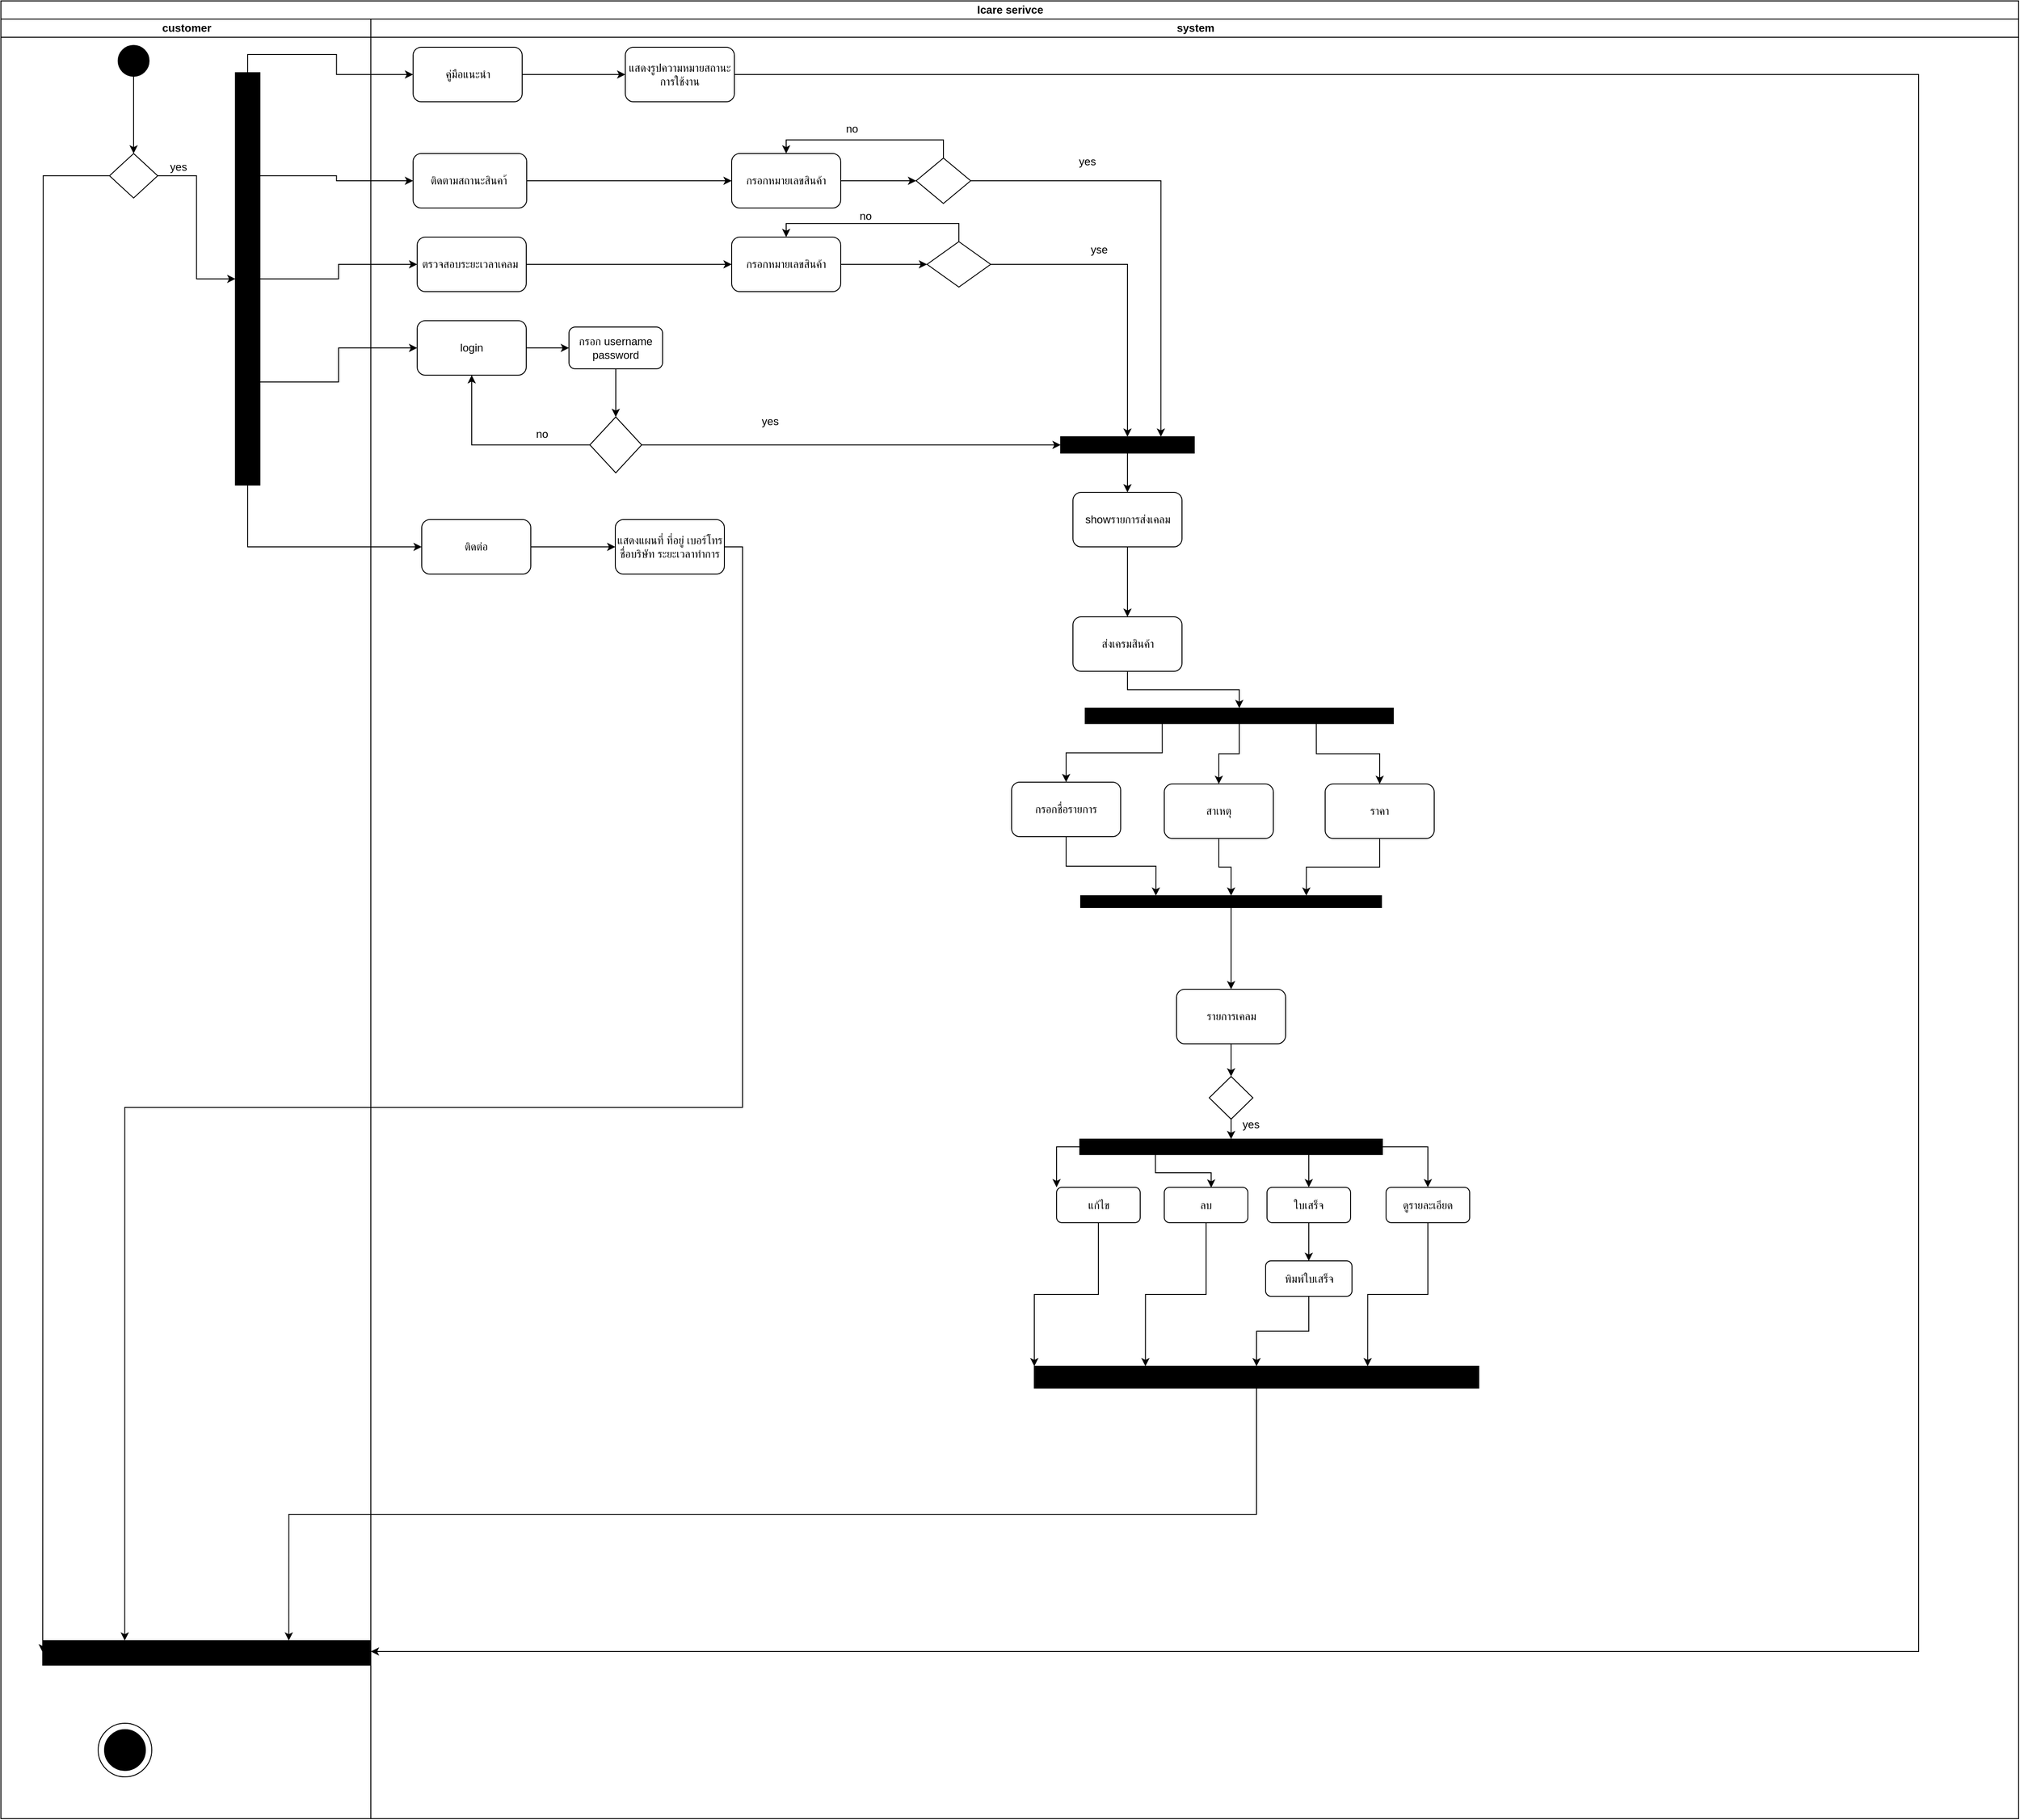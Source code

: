 <mxfile version="12.8.8" type="device"><diagram id="kdjvbtxIhY2X5eFiCD1n" name="Page-1"><mxGraphModel dx="2336" dy="1237" grid="0" gridSize="10" guides="1" tooltips="1" connect="1" arrows="1" fold="1" page="1" pageScale="1" pageWidth="3300" pageHeight="2339" math="0" shadow="0"><root><mxCell id="0"/><mxCell id="1" parent="0"/><mxCell id="ISZO_aIJHoBtqfHi2Uxa-1" value="Icare serivce" style="swimlane;html=1;childLayout=stackLayout;resizeParent=1;resizeParentMax=0;startSize=20;fillColor=none;" vertex="1" parent="1"><mxGeometry x="47" width="2220" height="2001" as="geometry"/></mxCell><mxCell id="ISZO_aIJHoBtqfHi2Uxa-2" value="customer" style="swimlane;html=1;startSize=20;fillColor=#ffffff;" vertex="1" parent="ISZO_aIJHoBtqfHi2Uxa-1"><mxGeometry y="20" width="407" height="1981" as="geometry"/></mxCell><mxCell id="ISZO_aIJHoBtqfHi2Uxa-19" style="edgeStyle=orthogonalEdgeStyle;rounded=0;orthogonalLoop=1;jettySize=auto;html=1;exitX=0.5;exitY=1;exitDx=0;exitDy=0;" edge="1" parent="ISZO_aIJHoBtqfHi2Uxa-2" source="ISZO_aIJHoBtqfHi2Uxa-6" target="ISZO_aIJHoBtqfHi2Uxa-8"><mxGeometry relative="1" as="geometry"/></mxCell><mxCell id="ISZO_aIJHoBtqfHi2Uxa-83" style="edgeStyle=orthogonalEdgeStyle;rounded=0;orthogonalLoop=1;jettySize=auto;html=1;exitX=1;exitY=0.5;exitDx=0;exitDy=0;" edge="1" parent="ISZO_aIJHoBtqfHi2Uxa-2" source="ISZO_aIJHoBtqfHi2Uxa-8" target="ISZO_aIJHoBtqfHi2Uxa-82"><mxGeometry relative="1" as="geometry"/></mxCell><mxCell id="ISZO_aIJHoBtqfHi2Uxa-21" value="" style="ellipse;whiteSpace=wrap;html=1;aspect=fixed;fillColor=#000000;gradientColor=none;" vertex="1" parent="ISZO_aIJHoBtqfHi2Uxa-2"><mxGeometry x="114" y="1883" width="45" height="45" as="geometry"/></mxCell><mxCell id="ISZO_aIJHoBtqfHi2Uxa-115" value="" style="ellipse;whiteSpace=wrap;html=1;aspect=fixed;fillColor=none;gradientColor=none;" vertex="1" parent="ISZO_aIJHoBtqfHi2Uxa-2"><mxGeometry x="107" y="1876" width="59" height="59" as="geometry"/></mxCell><mxCell id="ISZO_aIJHoBtqfHi2Uxa-134" value="" style="rounded=0;whiteSpace=wrap;html=1;fillColor=#000000;gradientColor=none;" vertex="1" parent="ISZO_aIJHoBtqfHi2Uxa-2"><mxGeometry x="46" y="1785" width="361" height="27" as="geometry"/></mxCell><mxCell id="ISZO_aIJHoBtqfHi2Uxa-135" style="edgeStyle=orthogonalEdgeStyle;rounded=0;orthogonalLoop=1;jettySize=auto;html=1;exitX=0;exitY=0.5;exitDx=0;exitDy=0;" edge="1" parent="ISZO_aIJHoBtqfHi2Uxa-2" source="ISZO_aIJHoBtqfHi2Uxa-8"><mxGeometry relative="1" as="geometry"><mxPoint x="46" y="1798" as="targetPoint"/></mxGeometry></mxCell><mxCell id="ISZO_aIJHoBtqfHi2Uxa-8" value="" style="rhombus;whiteSpace=wrap;html=1;fillColor=none;" vertex="1" parent="ISZO_aIJHoBtqfHi2Uxa-2"><mxGeometry x="119.5" y="148" width="53" height="49" as="geometry"/></mxCell><mxCell id="ISZO_aIJHoBtqfHi2Uxa-6" value="" style="ellipse;whiteSpace=wrap;html=1;aspect=fixed;fillColor=#000000;" vertex="1" parent="ISZO_aIJHoBtqfHi2Uxa-2"><mxGeometry x="129" y="29" width="34" height="34" as="geometry"/></mxCell><mxCell id="ISZO_aIJHoBtqfHi2Uxa-93" value="yes" style="text;html=1;align=center;verticalAlign=middle;resizable=0;points=[];autosize=1;" vertex="1" parent="ISZO_aIJHoBtqfHi2Uxa-2"><mxGeometry x="180" y="154" width="29" height="17" as="geometry"/></mxCell><mxCell id="ISZO_aIJHoBtqfHi2Uxa-82" value="" style="rounded=0;whiteSpace=wrap;html=1;fillColor=#000000;" vertex="1" parent="ISZO_aIJHoBtqfHi2Uxa-2"><mxGeometry x="258" y="59" width="27" height="454" as="geometry"/></mxCell><mxCell id="ISZO_aIJHoBtqfHi2Uxa-88" style="edgeStyle=orthogonalEdgeStyle;rounded=0;orthogonalLoop=1;jettySize=auto;html=1;exitX=0.5;exitY=0;exitDx=0;exitDy=0;entryX=0;entryY=0.5;entryDx=0;entryDy=0;" edge="1" parent="ISZO_aIJHoBtqfHi2Uxa-1" source="ISZO_aIJHoBtqfHi2Uxa-82" target="ISZO_aIJHoBtqfHi2Uxa-14"><mxGeometry relative="1" as="geometry"/></mxCell><mxCell id="ISZO_aIJHoBtqfHi2Uxa-89" style="edgeStyle=orthogonalEdgeStyle;rounded=0;orthogonalLoop=1;jettySize=auto;html=1;exitX=1;exitY=0.25;exitDx=0;exitDy=0;entryX=0;entryY=0.5;entryDx=0;entryDy=0;" edge="1" parent="ISZO_aIJHoBtqfHi2Uxa-1" source="ISZO_aIJHoBtqfHi2Uxa-82" target="ISZO_aIJHoBtqfHi2Uxa-12"><mxGeometry relative="1" as="geometry"/></mxCell><mxCell id="ISZO_aIJHoBtqfHi2Uxa-90" style="edgeStyle=orthogonalEdgeStyle;rounded=0;orthogonalLoop=1;jettySize=auto;html=1;exitX=1;exitY=0.5;exitDx=0;exitDy=0;entryX=0;entryY=0.5;entryDx=0;entryDy=0;" edge="1" parent="ISZO_aIJHoBtqfHi2Uxa-1" source="ISZO_aIJHoBtqfHi2Uxa-82" target="ISZO_aIJHoBtqfHi2Uxa-13"><mxGeometry relative="1" as="geometry"/></mxCell><mxCell id="ISZO_aIJHoBtqfHi2Uxa-91" style="edgeStyle=orthogonalEdgeStyle;rounded=0;orthogonalLoop=1;jettySize=auto;html=1;exitX=1;exitY=0.75;exitDx=0;exitDy=0;entryX=0;entryY=0.5;entryDx=0;entryDy=0;" edge="1" parent="ISZO_aIJHoBtqfHi2Uxa-1" source="ISZO_aIJHoBtqfHi2Uxa-82" target="ISZO_aIJHoBtqfHi2Uxa-9"><mxGeometry relative="1" as="geometry"/></mxCell><mxCell id="ISZO_aIJHoBtqfHi2Uxa-92" style="edgeStyle=orthogonalEdgeStyle;rounded=0;orthogonalLoop=1;jettySize=auto;html=1;exitX=0.5;exitY=1;exitDx=0;exitDy=0;entryX=0;entryY=0.5;entryDx=0;entryDy=0;" edge="1" parent="ISZO_aIJHoBtqfHi2Uxa-1" source="ISZO_aIJHoBtqfHi2Uxa-82" target="ISZO_aIJHoBtqfHi2Uxa-80"><mxGeometry relative="1" as="geometry"/></mxCell><mxCell id="ISZO_aIJHoBtqfHi2Uxa-3" value="system" style="swimlane;html=1;startSize=20;fillColor=none;" vertex="1" parent="ISZO_aIJHoBtqfHi2Uxa-1"><mxGeometry x="407" y="20" width="1813" height="1981" as="geometry"/></mxCell><mxCell id="ISZO_aIJHoBtqfHi2Uxa-29" style="edgeStyle=orthogonalEdgeStyle;rounded=0;orthogonalLoop=1;jettySize=auto;html=1;exitX=1;exitY=0.5;exitDx=0;exitDy=0;entryX=0;entryY=0.5;entryDx=0;entryDy=0;" edge="1" parent="ISZO_aIJHoBtqfHi2Uxa-3" source="ISZO_aIJHoBtqfHi2Uxa-9" target="ISZO_aIJHoBtqfHi2Uxa-7"><mxGeometry relative="1" as="geometry"/></mxCell><mxCell id="ISZO_aIJHoBtqfHi2Uxa-47" style="edgeStyle=orthogonalEdgeStyle;rounded=0;orthogonalLoop=1;jettySize=auto;html=1;exitX=1;exitY=0.5;exitDx=0;exitDy=0;entryX=0;entryY=0.5;entryDx=0;entryDy=0;" edge="1" parent="ISZO_aIJHoBtqfHi2Uxa-3" source="ISZO_aIJHoBtqfHi2Uxa-14" target="ISZO_aIJHoBtqfHi2Uxa-46"><mxGeometry relative="1" as="geometry"/></mxCell><mxCell id="ISZO_aIJHoBtqfHi2Uxa-14" value="คู่มือแนะนำ" style="rounded=1;whiteSpace=wrap;html=1;fillColor=none;" vertex="1" parent="ISZO_aIJHoBtqfHi2Uxa-3"><mxGeometry x="46.5" y="31" width="120" height="60" as="geometry"/></mxCell><mxCell id="ISZO_aIJHoBtqfHi2Uxa-38" style="edgeStyle=orthogonalEdgeStyle;rounded=0;orthogonalLoop=1;jettySize=auto;html=1;exitX=1;exitY=0.5;exitDx=0;exitDy=0;entryX=0;entryY=0.5;entryDx=0;entryDy=0;" edge="1" parent="ISZO_aIJHoBtqfHi2Uxa-3" source="ISZO_aIJHoBtqfHi2Uxa-12" target="ISZO_aIJHoBtqfHi2Uxa-37"><mxGeometry relative="1" as="geometry"/></mxCell><mxCell id="ISZO_aIJHoBtqfHi2Uxa-12" value="ติดตามสถานะสินคา้&amp;nbsp;" style="rounded=1;whiteSpace=wrap;html=1;fillColor=none;" vertex="1" parent="ISZO_aIJHoBtqfHi2Uxa-3"><mxGeometry x="46.5" y="148" width="125" height="60" as="geometry"/></mxCell><mxCell id="ISZO_aIJHoBtqfHi2Uxa-9" value="login" style="rounded=1;whiteSpace=wrap;html=1;fillColor=none;" vertex="1" parent="ISZO_aIJHoBtqfHi2Uxa-3"><mxGeometry x="51" y="332" width="120" height="60" as="geometry"/></mxCell><mxCell id="ISZO_aIJHoBtqfHi2Uxa-51" style="edgeStyle=orthogonalEdgeStyle;rounded=0;orthogonalLoop=1;jettySize=auto;html=1;exitX=1;exitY=0.5;exitDx=0;exitDy=0;" edge="1" parent="ISZO_aIJHoBtqfHi2Uxa-3" source="ISZO_aIJHoBtqfHi2Uxa-13" target="ISZO_aIJHoBtqfHi2Uxa-50"><mxGeometry relative="1" as="geometry"/></mxCell><mxCell id="ISZO_aIJHoBtqfHi2Uxa-13" value="ตรวจสอบระยะเวลาเคลม&amp;nbsp;" style="rounded=1;whiteSpace=wrap;html=1;fillColor=none;" vertex="1" parent="ISZO_aIJHoBtqfHi2Uxa-3"><mxGeometry x="51" y="240" width="120" height="60" as="geometry"/></mxCell><mxCell id="ISZO_aIJHoBtqfHi2Uxa-30" style="edgeStyle=orthogonalEdgeStyle;rounded=0;orthogonalLoop=1;jettySize=auto;html=1;exitX=0.5;exitY=1;exitDx=0;exitDy=0;" edge="1" parent="ISZO_aIJHoBtqfHi2Uxa-3" source="ISZO_aIJHoBtqfHi2Uxa-7" target="ISZO_aIJHoBtqfHi2Uxa-10"><mxGeometry relative="1" as="geometry"/></mxCell><mxCell id="ISZO_aIJHoBtqfHi2Uxa-34" value="no" style="text;html=1;align=center;verticalAlign=middle;resizable=0;points=[];autosize=1;" vertex="1" parent="ISZO_aIJHoBtqfHi2Uxa-3"><mxGeometry x="176" y="448" width="23" height="18" as="geometry"/></mxCell><mxCell id="ISZO_aIJHoBtqfHi2Uxa-7" value="กรอก username&lt;br&gt;password" style="rounded=1;whiteSpace=wrap;html=1;fillColor=none;" vertex="1" parent="ISZO_aIJHoBtqfHi2Uxa-3"><mxGeometry x="218" y="339" width="103" height="46" as="geometry"/></mxCell><mxCell id="ISZO_aIJHoBtqfHi2Uxa-31" style="edgeStyle=orthogonalEdgeStyle;rounded=0;orthogonalLoop=1;jettySize=auto;html=1;exitX=0;exitY=0.5;exitDx=0;exitDy=0;entryX=0.5;entryY=1;entryDx=0;entryDy=0;" edge="1" parent="ISZO_aIJHoBtqfHi2Uxa-3" source="ISZO_aIJHoBtqfHi2Uxa-10" target="ISZO_aIJHoBtqfHi2Uxa-9"><mxGeometry relative="1" as="geometry"/></mxCell><mxCell id="ISZO_aIJHoBtqfHi2Uxa-73" style="edgeStyle=orthogonalEdgeStyle;rounded=0;orthogonalLoop=1;jettySize=auto;html=1;exitX=1;exitY=0.5;exitDx=0;exitDy=0;" edge="1" parent="ISZO_aIJHoBtqfHi2Uxa-3" source="ISZO_aIJHoBtqfHi2Uxa-10" target="ISZO_aIJHoBtqfHi2Uxa-71"><mxGeometry relative="1" as="geometry"/></mxCell><mxCell id="ISZO_aIJHoBtqfHi2Uxa-10" value="" style="rhombus;whiteSpace=wrap;html=1;fillColor=none;" vertex="1" parent="ISZO_aIJHoBtqfHi2Uxa-3"><mxGeometry x="241" y="438" width="57" height="61.5" as="geometry"/></mxCell><mxCell id="ISZO_aIJHoBtqfHi2Uxa-46" value="แสดงรูปความหมายสถานะการใช้งาน" style="rounded=1;whiteSpace=wrap;html=1;fillColor=none;" vertex="1" parent="ISZO_aIJHoBtqfHi2Uxa-3"><mxGeometry x="280" y="31" width="120" height="60" as="geometry"/></mxCell><mxCell id="ISZO_aIJHoBtqfHi2Uxa-52" style="edgeStyle=orthogonalEdgeStyle;rounded=0;orthogonalLoop=1;jettySize=auto;html=1;exitX=1;exitY=0.5;exitDx=0;exitDy=0;entryX=0;entryY=0.5;entryDx=0;entryDy=0;" edge="1" parent="ISZO_aIJHoBtqfHi2Uxa-3" source="ISZO_aIJHoBtqfHi2Uxa-37" target="ISZO_aIJHoBtqfHi2Uxa-39"><mxGeometry relative="1" as="geometry"/></mxCell><mxCell id="ISZO_aIJHoBtqfHi2Uxa-66" style="edgeStyle=orthogonalEdgeStyle;rounded=0;orthogonalLoop=1;jettySize=auto;html=1;exitX=1;exitY=0.5;exitDx=0;exitDy=0;entryX=0;entryY=0.5;entryDx=0;entryDy=0;" edge="1" parent="ISZO_aIJHoBtqfHi2Uxa-3" source="ISZO_aIJHoBtqfHi2Uxa-50" target="ISZO_aIJHoBtqfHi2Uxa-58"><mxGeometry relative="1" as="geometry"/></mxCell><mxCell id="ISZO_aIJHoBtqfHi2Uxa-94" value="แสดงแผนที่ ที่อยู่ เบอร์โทร ชื่อบริษัท ระยะเวลาทำการ" style="rounded=1;whiteSpace=wrap;html=1;fillColor=none;" vertex="1" parent="ISZO_aIJHoBtqfHi2Uxa-3"><mxGeometry x="269" y="551" width="120" height="60" as="geometry"/></mxCell><mxCell id="ISZO_aIJHoBtqfHi2Uxa-36" value="yes" style="text;html=1;align=center;verticalAlign=middle;resizable=0;points=[];autosize=1;" vertex="1" parent="ISZO_aIJHoBtqfHi2Uxa-3"><mxGeometry x="424" y="434" width="29" height="18" as="geometry"/></mxCell><mxCell id="ISZO_aIJHoBtqfHi2Uxa-50" value="กรอกหมายเลขสินค้า" style="rounded=1;whiteSpace=wrap;html=1;fillColor=none;" vertex="1" parent="ISZO_aIJHoBtqfHi2Uxa-3"><mxGeometry x="397" y="240" width="120" height="60" as="geometry"/></mxCell><mxCell id="ISZO_aIJHoBtqfHi2Uxa-37" value="กรอกหมายเลขสินค้า" style="rounded=1;whiteSpace=wrap;html=1;fillColor=none;" vertex="1" parent="ISZO_aIJHoBtqfHi2Uxa-3"><mxGeometry x="397" y="148" width="120" height="60" as="geometry"/></mxCell><mxCell id="ISZO_aIJHoBtqfHi2Uxa-42" style="edgeStyle=orthogonalEdgeStyle;rounded=0;orthogonalLoop=1;jettySize=auto;html=1;exitX=1;exitY=0.5;exitDx=0;exitDy=0;entryX=0.75;entryY=0;entryDx=0;entryDy=0;" edge="1" parent="ISZO_aIJHoBtqfHi2Uxa-3" source="ISZO_aIJHoBtqfHi2Uxa-39" target="ISZO_aIJHoBtqfHi2Uxa-71"><mxGeometry relative="1" as="geometry"><mxPoint x="916.0" y="178" as="targetPoint"/></mxGeometry></mxCell><mxCell id="ISZO_aIJHoBtqfHi2Uxa-53" style="edgeStyle=orthogonalEdgeStyle;rounded=0;orthogonalLoop=1;jettySize=auto;html=1;exitX=0.5;exitY=0;exitDx=0;exitDy=0;entryX=0.5;entryY=0;entryDx=0;entryDy=0;" edge="1" parent="ISZO_aIJHoBtqfHi2Uxa-3" source="ISZO_aIJHoBtqfHi2Uxa-39" target="ISZO_aIJHoBtqfHi2Uxa-37"><mxGeometry relative="1" as="geometry"/></mxCell><mxCell id="ISZO_aIJHoBtqfHi2Uxa-45" value="no" style="text;html=1;align=center;verticalAlign=middle;resizable=0;points=[];autosize=1;" vertex="1" parent="ISZO_aIJHoBtqfHi2Uxa-3"><mxGeometry x="517" y="112" width="23" height="18" as="geometry"/></mxCell><mxCell id="ISZO_aIJHoBtqfHi2Uxa-39" value="" style="rhombus;whiteSpace=wrap;html=1;fillColor=none;" vertex="1" parent="ISZO_aIJHoBtqfHi2Uxa-3"><mxGeometry x="600" y="153" width="60" height="50" as="geometry"/></mxCell><mxCell id="ISZO_aIJHoBtqfHi2Uxa-57" value="no" style="text;html=1;align=center;verticalAlign=middle;resizable=0;points=[];autosize=1;" vertex="1" parent="ISZO_aIJHoBtqfHi2Uxa-3"><mxGeometry x="532" y="208" width="23" height="18" as="geometry"/></mxCell><mxCell id="ISZO_aIJHoBtqfHi2Uxa-67" style="edgeStyle=orthogonalEdgeStyle;rounded=0;orthogonalLoop=1;jettySize=auto;html=1;exitX=0.5;exitY=0;exitDx=0;exitDy=0;entryX=0.5;entryY=0;entryDx=0;entryDy=0;" edge="1" parent="ISZO_aIJHoBtqfHi2Uxa-3" source="ISZO_aIJHoBtqfHi2Uxa-58" target="ISZO_aIJHoBtqfHi2Uxa-50"><mxGeometry relative="1" as="geometry"/></mxCell><mxCell id="ISZO_aIJHoBtqfHi2Uxa-74" style="edgeStyle=orthogonalEdgeStyle;rounded=0;orthogonalLoop=1;jettySize=auto;html=1;exitX=1;exitY=0.5;exitDx=0;exitDy=0;" edge="1" parent="ISZO_aIJHoBtqfHi2Uxa-3" source="ISZO_aIJHoBtqfHi2Uxa-58" target="ISZO_aIJHoBtqfHi2Uxa-71"><mxGeometry relative="1" as="geometry"/></mxCell><mxCell id="ISZO_aIJHoBtqfHi2Uxa-58" value="" style="rhombus;whiteSpace=wrap;html=1;fillColor=none;" vertex="1" parent="ISZO_aIJHoBtqfHi2Uxa-3"><mxGeometry x="612" y="245" width="70" height="50" as="geometry"/></mxCell><mxCell id="ISZO_aIJHoBtqfHi2Uxa-109" style="edgeStyle=orthogonalEdgeStyle;rounded=0;orthogonalLoop=1;jettySize=auto;html=1;exitX=0.5;exitY=1;exitDx=0;exitDy=0;entryX=0.25;entryY=0;entryDx=0;entryDy=0;" edge="1" parent="ISZO_aIJHoBtqfHi2Uxa-3" source="ISZO_aIJHoBtqfHi2Uxa-98" target="ISZO_aIJHoBtqfHi2Uxa-108"><mxGeometry relative="1" as="geometry"/></mxCell><mxCell id="ISZO_aIJHoBtqfHi2Uxa-98" value="กรอกชื่อรายการ" style="rounded=1;whiteSpace=wrap;html=1;fillColor=none;" vertex="1" parent="ISZO_aIJHoBtqfHi2Uxa-3"><mxGeometry x="705" y="840" width="120" height="60" as="geometry"/></mxCell><mxCell id="ISZO_aIJHoBtqfHi2Uxa-43" value="yes" style="text;html=1;align=center;verticalAlign=middle;resizable=0;points=[];autosize=1;" vertex="1" parent="ISZO_aIJHoBtqfHi2Uxa-3"><mxGeometry x="773" y="148" width="29" height="18" as="geometry"/></mxCell><mxCell id="ISZO_aIJHoBtqfHi2Uxa-68" value="yse" style="text;html=1;align=center;verticalAlign=middle;resizable=0;points=[];autosize=1;" vertex="1" parent="ISZO_aIJHoBtqfHi2Uxa-3"><mxGeometry x="786" y="245" width="29" height="17" as="geometry"/></mxCell><mxCell id="ISZO_aIJHoBtqfHi2Uxa-75" style="edgeStyle=orthogonalEdgeStyle;rounded=0;orthogonalLoop=1;jettySize=auto;html=1;exitX=0.5;exitY=1;exitDx=0;exitDy=0;entryX=0.5;entryY=0;entryDx=0;entryDy=0;" edge="1" parent="ISZO_aIJHoBtqfHi2Uxa-3" source="ISZO_aIJHoBtqfHi2Uxa-71" target="ISZO_aIJHoBtqfHi2Uxa-32"><mxGeometry relative="1" as="geometry"/></mxCell><mxCell id="ISZO_aIJHoBtqfHi2Uxa-139" style="edgeStyle=orthogonalEdgeStyle;rounded=0;orthogonalLoop=1;jettySize=auto;html=1;exitX=0.5;exitY=1;exitDx=0;exitDy=0;entryX=0;entryY=0;entryDx=0;entryDy=0;" edge="1" parent="ISZO_aIJHoBtqfHi2Uxa-3" source="ISZO_aIJHoBtqfHi2Uxa-119" target="ISZO_aIJHoBtqfHi2Uxa-138"><mxGeometry relative="1" as="geometry"/></mxCell><mxCell id="ISZO_aIJHoBtqfHi2Uxa-119" value="แก้ไข" style="rounded=1;whiteSpace=wrap;html=1;fillColor=none;gradientColor=none;" vertex="1" parent="ISZO_aIJHoBtqfHi2Uxa-3"><mxGeometry x="754.5" y="1286" width="92" height="39" as="geometry"/></mxCell><mxCell id="ISZO_aIJHoBtqfHi2Uxa-96" value="ส่งเครมสินค้า" style="rounded=1;whiteSpace=wrap;html=1;fillColor=none;" vertex="1" parent="ISZO_aIJHoBtqfHi2Uxa-3"><mxGeometry x="772.5" y="658" width="120" height="60" as="geometry"/></mxCell><mxCell id="ISZO_aIJHoBtqfHi2Uxa-71" value="" style="rounded=0;whiteSpace=wrap;html=1;fillColor=#000000;" vertex="1" parent="ISZO_aIJHoBtqfHi2Uxa-3"><mxGeometry x="759" y="459.75" width="147" height="18" as="geometry"/></mxCell><mxCell id="ISZO_aIJHoBtqfHi2Uxa-77" style="edgeStyle=orthogonalEdgeStyle;rounded=0;orthogonalLoop=1;jettySize=auto;html=1;exitX=0.5;exitY=1;exitDx=0;exitDy=0;" edge="1" parent="ISZO_aIJHoBtqfHi2Uxa-3" source="ISZO_aIJHoBtqfHi2Uxa-32" target="ISZO_aIJHoBtqfHi2Uxa-96"><mxGeometry relative="1" as="geometry"><mxPoint x="833" y="651" as="targetPoint"/></mxGeometry></mxCell><mxCell id="ISZO_aIJHoBtqfHi2Uxa-32" value="showรายการส่งเคลม" style="rounded=1;whiteSpace=wrap;html=1;fillColor=none;" vertex="1" parent="ISZO_aIJHoBtqfHi2Uxa-3"><mxGeometry x="772.5" y="521" width="120" height="60" as="geometry"/></mxCell><mxCell id="ISZO_aIJHoBtqfHi2Uxa-95" style="edgeStyle=orthogonalEdgeStyle;rounded=0;orthogonalLoop=1;jettySize=auto;html=1;exitX=1;exitY=0.5;exitDx=0;exitDy=0;entryX=0;entryY=0.5;entryDx=0;entryDy=0;" edge="1" parent="ISZO_aIJHoBtqfHi2Uxa-3" source="ISZO_aIJHoBtqfHi2Uxa-80" target="ISZO_aIJHoBtqfHi2Uxa-94"><mxGeometry relative="1" as="geometry"/></mxCell><mxCell id="ISZO_aIJHoBtqfHi2Uxa-80" value="ติดต่อ" style="rounded=1;whiteSpace=wrap;html=1;fillColor=none;" vertex="1" parent="ISZO_aIJHoBtqfHi2Uxa-3"><mxGeometry x="56" y="551" width="120" height="60" as="geometry"/></mxCell><mxCell id="ISZO_aIJHoBtqfHi2Uxa-101" style="edgeStyle=orthogonalEdgeStyle;rounded=0;orthogonalLoop=1;jettySize=auto;html=1;exitX=0.5;exitY=1;exitDx=0;exitDy=0;entryX=0.5;entryY=0;entryDx=0;entryDy=0;" edge="1" parent="ISZO_aIJHoBtqfHi2Uxa-3" source="ISZO_aIJHoBtqfHi2Uxa-96" target="ISZO_aIJHoBtqfHi2Uxa-100"><mxGeometry relative="1" as="geometry"/></mxCell><mxCell id="ISZO_aIJHoBtqfHi2Uxa-102" style="edgeStyle=orthogonalEdgeStyle;rounded=0;orthogonalLoop=1;jettySize=auto;html=1;exitX=0.25;exitY=1;exitDx=0;exitDy=0;" edge="1" parent="ISZO_aIJHoBtqfHi2Uxa-3" source="ISZO_aIJHoBtqfHi2Uxa-100" target="ISZO_aIJHoBtqfHi2Uxa-98"><mxGeometry relative="1" as="geometry"/></mxCell><mxCell id="ISZO_aIJHoBtqfHi2Uxa-103" style="edgeStyle=orthogonalEdgeStyle;rounded=0;orthogonalLoop=1;jettySize=auto;html=1;" edge="1" parent="ISZO_aIJHoBtqfHi2Uxa-3" source="ISZO_aIJHoBtqfHi2Uxa-100" target="ISZO_aIJHoBtqfHi2Uxa-97"><mxGeometry relative="1" as="geometry"/></mxCell><mxCell id="ISZO_aIJHoBtqfHi2Uxa-104" style="edgeStyle=orthogonalEdgeStyle;rounded=0;orthogonalLoop=1;jettySize=auto;html=1;exitX=0.75;exitY=1;exitDx=0;exitDy=0;" edge="1" parent="ISZO_aIJHoBtqfHi2Uxa-3" source="ISZO_aIJHoBtqfHi2Uxa-100" target="ISZO_aIJHoBtqfHi2Uxa-99"><mxGeometry relative="1" as="geometry"/></mxCell><mxCell id="ISZO_aIJHoBtqfHi2Uxa-110" style="edgeStyle=orthogonalEdgeStyle;rounded=0;orthogonalLoop=1;jettySize=auto;html=1;exitX=0.5;exitY=1;exitDx=0;exitDy=0;entryX=0.5;entryY=0;entryDx=0;entryDy=0;" edge="1" parent="ISZO_aIJHoBtqfHi2Uxa-3" source="ISZO_aIJHoBtqfHi2Uxa-97" target="ISZO_aIJHoBtqfHi2Uxa-108"><mxGeometry relative="1" as="geometry"/></mxCell><mxCell id="ISZO_aIJHoBtqfHi2Uxa-140" style="edgeStyle=orthogonalEdgeStyle;rounded=0;orthogonalLoop=1;jettySize=auto;html=1;exitX=0.5;exitY=1;exitDx=0;exitDy=0;entryX=0.25;entryY=0;entryDx=0;entryDy=0;" edge="1" parent="ISZO_aIJHoBtqfHi2Uxa-3" source="ISZO_aIJHoBtqfHi2Uxa-120" target="ISZO_aIJHoBtqfHi2Uxa-138"><mxGeometry relative="1" as="geometry"/></mxCell><mxCell id="ISZO_aIJHoBtqfHi2Uxa-120" value="ลบ" style="rounded=1;whiteSpace=wrap;html=1;fillColor=none;gradientColor=none;" vertex="1" parent="ISZO_aIJHoBtqfHi2Uxa-3"><mxGeometry x="873" y="1286" width="92" height="39" as="geometry"/></mxCell><mxCell id="ISZO_aIJHoBtqfHi2Uxa-97" value="สาเหตุ" style="rounded=1;whiteSpace=wrap;html=1;fillColor=none;" vertex="1" parent="ISZO_aIJHoBtqfHi2Uxa-3"><mxGeometry x="873" y="842" width="120" height="60" as="geometry"/></mxCell><mxCell id="ISZO_aIJHoBtqfHi2Uxa-127" style="edgeStyle=orthogonalEdgeStyle;rounded=0;orthogonalLoop=1;jettySize=auto;html=1;exitX=0;exitY=0.5;exitDx=0;exitDy=0;entryX=0;entryY=0;entryDx=0;entryDy=0;" edge="1" parent="ISZO_aIJHoBtqfHi2Uxa-3" source="ISZO_aIJHoBtqfHi2Uxa-123" target="ISZO_aIJHoBtqfHi2Uxa-119"><mxGeometry relative="1" as="geometry"/></mxCell><mxCell id="ISZO_aIJHoBtqfHi2Uxa-128" style="edgeStyle=orthogonalEdgeStyle;rounded=0;orthogonalLoop=1;jettySize=auto;html=1;exitX=1;exitY=0.5;exitDx=0;exitDy=0;" edge="1" parent="ISZO_aIJHoBtqfHi2Uxa-3" source="ISZO_aIJHoBtqfHi2Uxa-123" target="ISZO_aIJHoBtqfHi2Uxa-122"><mxGeometry relative="1" as="geometry"/></mxCell><mxCell id="ISZO_aIJHoBtqfHi2Uxa-129" style="edgeStyle=orthogonalEdgeStyle;rounded=0;orthogonalLoop=1;jettySize=auto;html=1;exitX=0.25;exitY=1;exitDx=0;exitDy=0;entryX=0.561;entryY=0.01;entryDx=0;entryDy=0;entryPerimeter=0;" edge="1" parent="ISZO_aIJHoBtqfHi2Uxa-3" source="ISZO_aIJHoBtqfHi2Uxa-123" target="ISZO_aIJHoBtqfHi2Uxa-120"><mxGeometry relative="1" as="geometry"/></mxCell><mxCell id="ISZO_aIJHoBtqfHi2Uxa-130" style="edgeStyle=orthogonalEdgeStyle;rounded=0;orthogonalLoop=1;jettySize=auto;html=1;exitX=0.75;exitY=1;exitDx=0;exitDy=0;entryX=0.5;entryY=0;entryDx=0;entryDy=0;" edge="1" parent="ISZO_aIJHoBtqfHi2Uxa-3" source="ISZO_aIJHoBtqfHi2Uxa-123" target="ISZO_aIJHoBtqfHi2Uxa-121"><mxGeometry relative="1" as="geometry"/></mxCell><mxCell id="ISZO_aIJHoBtqfHi2Uxa-123" value="" style="rounded=0;whiteSpace=wrap;html=1;fillColor=#000000;gradientColor=none;" vertex="1" parent="ISZO_aIJHoBtqfHi2Uxa-3"><mxGeometry x="780" y="1233" width="333" height="17" as="geometry"/></mxCell><mxCell id="ISZO_aIJHoBtqfHi2Uxa-100" value="" style="rounded=0;whiteSpace=wrap;html=1;fillColor=#000000;" vertex="1" parent="ISZO_aIJHoBtqfHi2Uxa-3"><mxGeometry x="786" y="758.5" width="339" height="17" as="geometry"/></mxCell><mxCell id="ISZO_aIJHoBtqfHi2Uxa-114" style="edgeStyle=orthogonalEdgeStyle;rounded=0;orthogonalLoop=1;jettySize=auto;html=1;" edge="1" parent="ISZO_aIJHoBtqfHi2Uxa-3" source="ISZO_aIJHoBtqfHi2Uxa-108" target="ISZO_aIJHoBtqfHi2Uxa-113"><mxGeometry relative="1" as="geometry"/></mxCell><mxCell id="ISZO_aIJHoBtqfHi2Uxa-108" value="" style="rounded=0;whiteSpace=wrap;html=1;fillColor=#000000;" vertex="1" parent="ISZO_aIJHoBtqfHi2Uxa-3"><mxGeometry x="781" y="965" width="331" height="13" as="geometry"/></mxCell><mxCell id="ISZO_aIJHoBtqfHi2Uxa-111" style="edgeStyle=orthogonalEdgeStyle;rounded=0;orthogonalLoop=1;jettySize=auto;html=1;exitX=0.5;exitY=1;exitDx=0;exitDy=0;entryX=0.75;entryY=0;entryDx=0;entryDy=0;" edge="1" parent="ISZO_aIJHoBtqfHi2Uxa-3" source="ISZO_aIJHoBtqfHi2Uxa-99" target="ISZO_aIJHoBtqfHi2Uxa-108"><mxGeometry relative="1" as="geometry"/></mxCell><mxCell id="ISZO_aIJHoBtqfHi2Uxa-118" style="edgeStyle=orthogonalEdgeStyle;rounded=0;orthogonalLoop=1;jettySize=auto;html=1;exitX=0.5;exitY=1;exitDx=0;exitDy=0;entryX=0.5;entryY=0;entryDx=0;entryDy=0;" edge="1" parent="ISZO_aIJHoBtqfHi2Uxa-3" source="ISZO_aIJHoBtqfHi2Uxa-113" target="ISZO_aIJHoBtqfHi2Uxa-117"><mxGeometry relative="1" as="geometry"/></mxCell><mxCell id="ISZO_aIJHoBtqfHi2Uxa-113" value="รายการเคลม" style="rounded=1;whiteSpace=wrap;html=1;fillColor=none;" vertex="1" parent="ISZO_aIJHoBtqfHi2Uxa-3"><mxGeometry x="886.5" y="1068" width="120" height="60" as="geometry"/></mxCell><mxCell id="ISZO_aIJHoBtqfHi2Uxa-125" style="edgeStyle=orthogonalEdgeStyle;rounded=0;orthogonalLoop=1;jettySize=auto;html=1;exitX=0.5;exitY=1;exitDx=0;exitDy=0;entryX=0.5;entryY=0;entryDx=0;entryDy=0;" edge="1" parent="ISZO_aIJHoBtqfHi2Uxa-3" source="ISZO_aIJHoBtqfHi2Uxa-117" target="ISZO_aIJHoBtqfHi2Uxa-123"><mxGeometry relative="1" as="geometry"/></mxCell><mxCell id="ISZO_aIJHoBtqfHi2Uxa-117" value="" style="rhombus;whiteSpace=wrap;html=1;fillColor=none;gradientColor=none;" vertex="1" parent="ISZO_aIJHoBtqfHi2Uxa-3"><mxGeometry x="922.5" y="1164" width="48" height="47" as="geometry"/></mxCell><mxCell id="ISZO_aIJHoBtqfHi2Uxa-133" value="yes" style="text;html=1;align=center;verticalAlign=middle;resizable=0;points=[];autosize=1;" vertex="1" parent="ISZO_aIJHoBtqfHi2Uxa-3"><mxGeometry x="953" y="1208" width="29" height="17" as="geometry"/></mxCell><mxCell id="ISZO_aIJHoBtqfHi2Uxa-141" style="edgeStyle=orthogonalEdgeStyle;rounded=0;orthogonalLoop=1;jettySize=auto;html=1;exitX=0.5;exitY=1;exitDx=0;exitDy=0;" edge="1" parent="ISZO_aIJHoBtqfHi2Uxa-3" source="ISZO_aIJHoBtqfHi2Uxa-132" target="ISZO_aIJHoBtqfHi2Uxa-138"><mxGeometry relative="1" as="geometry"/></mxCell><mxCell id="ISZO_aIJHoBtqfHi2Uxa-132" value="พิมพ์ใบเสร็จ" style="rounded=1;whiteSpace=wrap;html=1;fillColor=none;gradientColor=none;" vertex="1" parent="ISZO_aIJHoBtqfHi2Uxa-3"><mxGeometry x="984.5" y="1367" width="95" height="39" as="geometry"/></mxCell><mxCell id="ISZO_aIJHoBtqfHi2Uxa-121" value="ใบเสร็จ" style="rounded=1;whiteSpace=wrap;html=1;fillColor=none;gradientColor=none;" vertex="1" parent="ISZO_aIJHoBtqfHi2Uxa-3"><mxGeometry x="986" y="1286" width="92" height="39" as="geometry"/></mxCell><mxCell id="ISZO_aIJHoBtqfHi2Uxa-99" value="ราคา" style="rounded=1;whiteSpace=wrap;html=1;fillColor=none;" vertex="1" parent="ISZO_aIJHoBtqfHi2Uxa-3"><mxGeometry x="1050" y="842" width="120" height="60" as="geometry"/></mxCell><mxCell id="ISZO_aIJHoBtqfHi2Uxa-142" style="edgeStyle=orthogonalEdgeStyle;rounded=0;orthogonalLoop=1;jettySize=auto;html=1;exitX=0.5;exitY=1;exitDx=0;exitDy=0;entryX=0.75;entryY=0;entryDx=0;entryDy=0;" edge="1" parent="ISZO_aIJHoBtqfHi2Uxa-3" source="ISZO_aIJHoBtqfHi2Uxa-122" target="ISZO_aIJHoBtqfHi2Uxa-138"><mxGeometry relative="1" as="geometry"/></mxCell><mxCell id="ISZO_aIJHoBtqfHi2Uxa-138" value="" style="rounded=0;whiteSpace=wrap;html=1;fillColor=#000000;gradientColor=none;" vertex="1" parent="ISZO_aIJHoBtqfHi2Uxa-3"><mxGeometry x="730" y="1483" width="489" height="24" as="geometry"/></mxCell><mxCell id="ISZO_aIJHoBtqfHi2Uxa-122" value="ดูรายละเอียด" style="rounded=1;whiteSpace=wrap;html=1;fillColor=none;gradientColor=none;" vertex="1" parent="ISZO_aIJHoBtqfHi2Uxa-3"><mxGeometry x="1117" y="1286" width="92" height="39" as="geometry"/></mxCell><mxCell id="ISZO_aIJHoBtqfHi2Uxa-131" style="edgeStyle=orthogonalEdgeStyle;rounded=0;orthogonalLoop=1;jettySize=auto;html=1;" edge="1" parent="ISZO_aIJHoBtqfHi2Uxa-3" source="ISZO_aIJHoBtqfHi2Uxa-121" target="ISZO_aIJHoBtqfHi2Uxa-132"><mxGeometry relative="1" as="geometry"><mxPoint x="1032" y="1400.067" as="targetPoint"/></mxGeometry></mxCell><mxCell id="ISZO_aIJHoBtqfHi2Uxa-136" style="edgeStyle=orthogonalEdgeStyle;rounded=0;orthogonalLoop=1;jettySize=auto;html=1;exitX=1;exitY=0.5;exitDx=0;exitDy=0;entryX=0.25;entryY=0;entryDx=0;entryDy=0;" edge="1" parent="ISZO_aIJHoBtqfHi2Uxa-1" source="ISZO_aIJHoBtqfHi2Uxa-94" target="ISZO_aIJHoBtqfHi2Uxa-134"><mxGeometry relative="1" as="geometry"/></mxCell><mxCell id="ISZO_aIJHoBtqfHi2Uxa-143" style="edgeStyle=orthogonalEdgeStyle;rounded=0;orthogonalLoop=1;jettySize=auto;html=1;exitX=0.5;exitY=1;exitDx=0;exitDy=0;entryX=0.75;entryY=0;entryDx=0;entryDy=0;" edge="1" parent="ISZO_aIJHoBtqfHi2Uxa-1" source="ISZO_aIJHoBtqfHi2Uxa-138" target="ISZO_aIJHoBtqfHi2Uxa-134"><mxGeometry relative="1" as="geometry"/></mxCell><mxCell id="ISZO_aIJHoBtqfHi2Uxa-145" style="edgeStyle=orthogonalEdgeStyle;rounded=0;orthogonalLoop=1;jettySize=auto;html=1;exitX=1;exitY=0.5;exitDx=0;exitDy=0;" edge="1" parent="ISZO_aIJHoBtqfHi2Uxa-1" source="ISZO_aIJHoBtqfHi2Uxa-46" target="ISZO_aIJHoBtqfHi2Uxa-134"><mxGeometry relative="1" as="geometry"><mxPoint x="469" y="1817" as="targetPoint"/><Array as="points"><mxPoint x="2110" y="81"/><mxPoint x="2110" y="1817"/></Array></mxGeometry></mxCell></root></mxGraphModel></diagram></mxfile>
